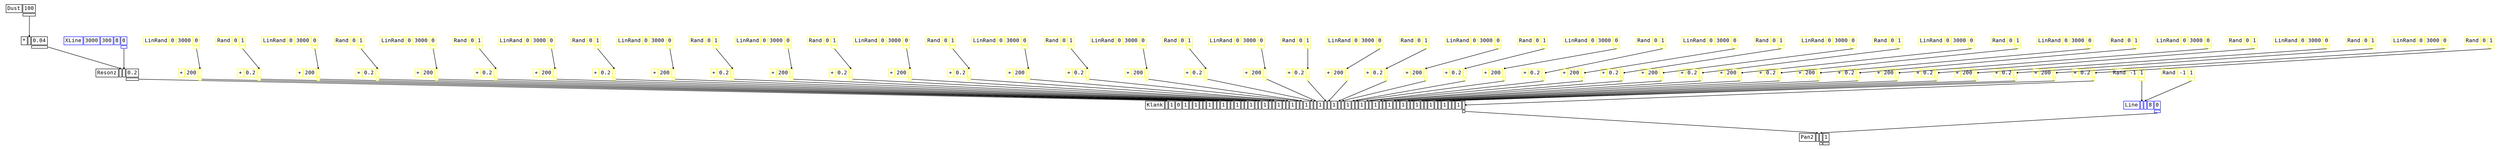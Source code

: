 digraph Anonymous {
graph [splines=false];
node [fontsize=12,fontname="Courier"];
edge [arrowhead=box,arrowsize=0.25];
u_1[shape="plaintext",color="black",label=<<TABLE BORDER="0" CELLBORDER="1"><TR><TD>Dust</TD><TD ID="u_1:K_0">100</TD></TR><TR><TD BORDER="0"></TD><TD PORT="o_0" ID="u_1:o_0"></TD></TR></TABLE>>];
u_3[shape="plaintext",color="black",label=<<TABLE BORDER="0" CELLBORDER="1"><TR><TD>*</TD><TD PORT="i_0" ID="u_3:i_0"></TD><TD ID="u_3:K_1">0.04</TD></TR><TR><TD BORDER="0"></TD><TD BORDER="0"></TD><TD PORT="o_0" ID="u_3:o_0"></TD></TR></TABLE>>];
u_8[shape="plaintext",color="blue",label=<<TABLE BORDER="0" CELLBORDER="1"><TR><TD>XLine</TD><TD ID="u_8:K_0">3000</TD><TD ID="u_8:K_1">300</TD><TD ID="u_8:K_2">8</TD><TD ID="u_8:K_3">0</TD></TR><TR><TD BORDER="0"></TD><TD BORDER="0"></TD><TD BORDER="0"></TD><TD BORDER="0"></TD><TD PORT="o_0" ID="u_8:o_0"></TD></TR></TABLE>>];
u_10[shape="plaintext",color="black",label=<<TABLE BORDER="0" CELLBORDER="1"><TR><TD>Resonz</TD><TD PORT="i_0" ID="u_10:i_0"></TD><TD PORT="i_1" ID="u_10:i_1"></TD><TD ID="u_10:K_2">0.2</TD></TR><TR><TD BORDER="0"></TD><TD BORDER="0"></TD><TD BORDER="0"></TD><TD PORT="o_0" ID="u_10:o_0"></TD></TR></TABLE>>];
u_13[shape="plaintext",color="yellow",label=<<TABLE BORDER="0" CELLBORDER="1"><TR><TD>LinRand</TD><TD ID="u_13:K_0">0</TD><TD ID="u_13:K_1">3000</TD><TD ID="u_13:K_2">0</TD></TR><TR><TD BORDER="0"></TD><TD BORDER="0"></TD><TD BORDER="0"></TD><TD PORT="o_0" ID="u_13:o_0"></TD></TR></TABLE>>];
u_14[shape="plaintext",color="yellow",label=<<TABLE BORDER="0" CELLBORDER="1"><TR><TD>+</TD><TD ID="u_14:K_0">200</TD><TD PORT="i_1" ID="u_14:i_1"></TD></TR><TR><TD BORDER="0"></TD><TD BORDER="0"></TD><TD PORT="o_0" ID="u_14:o_0"></TD></TR></TABLE>>];
u_15[shape="plaintext",color="yellow",label=<<TABLE BORDER="0" CELLBORDER="1"><TR><TD>Rand</TD><TD ID="u_15:K_0">0</TD><TD ID="u_15:K_1">1</TD></TR><TR><TD BORDER="0"></TD><TD BORDER="0"></TD><TD PORT="o_0" ID="u_15:o_0"></TD></TR></TABLE>>];
u_16[shape="plaintext",color="yellow",label=<<TABLE BORDER="0" CELLBORDER="1"><TR><TD>+</TD><TD ID="u_16:K_0">0.2</TD><TD PORT="i_1" ID="u_16:i_1"></TD></TR><TR><TD BORDER="0"></TD><TD BORDER="0"></TD><TD PORT="o_0" ID="u_16:o_0"></TD></TR></TABLE>>];
u_17[shape="plaintext",color="yellow",label=<<TABLE BORDER="0" CELLBORDER="1"><TR><TD>LinRand</TD><TD ID="u_17:K_0">0</TD><TD ID="u_17:K_1">3000</TD><TD ID="u_17:K_2">0</TD></TR><TR><TD BORDER="0"></TD><TD BORDER="0"></TD><TD BORDER="0"></TD><TD PORT="o_0" ID="u_17:o_0"></TD></TR></TABLE>>];
u_18[shape="plaintext",color="yellow",label=<<TABLE BORDER="0" CELLBORDER="1"><TR><TD>+</TD><TD ID="u_18:K_0">200</TD><TD PORT="i_1" ID="u_18:i_1"></TD></TR><TR><TD BORDER="0"></TD><TD BORDER="0"></TD><TD PORT="o_0" ID="u_18:o_0"></TD></TR></TABLE>>];
u_19[shape="plaintext",color="yellow",label=<<TABLE BORDER="0" CELLBORDER="1"><TR><TD>Rand</TD><TD ID="u_19:K_0">0</TD><TD ID="u_19:K_1">1</TD></TR><TR><TD BORDER="0"></TD><TD BORDER="0"></TD><TD PORT="o_0" ID="u_19:o_0"></TD></TR></TABLE>>];
u_20[shape="plaintext",color="yellow",label=<<TABLE BORDER="0" CELLBORDER="1"><TR><TD>+</TD><TD ID="u_20:K_0">0.2</TD><TD PORT="i_1" ID="u_20:i_1"></TD></TR><TR><TD BORDER="0"></TD><TD BORDER="0"></TD><TD PORT="o_0" ID="u_20:o_0"></TD></TR></TABLE>>];
u_21[shape="plaintext",color="yellow",label=<<TABLE BORDER="0" CELLBORDER="1"><TR><TD>LinRand</TD><TD ID="u_21:K_0">0</TD><TD ID="u_21:K_1">3000</TD><TD ID="u_21:K_2">0</TD></TR><TR><TD BORDER="0"></TD><TD BORDER="0"></TD><TD BORDER="0"></TD><TD PORT="o_0" ID="u_21:o_0"></TD></TR></TABLE>>];
u_22[shape="plaintext",color="yellow",label=<<TABLE BORDER="0" CELLBORDER="1"><TR><TD>+</TD><TD ID="u_22:K_0">200</TD><TD PORT="i_1" ID="u_22:i_1"></TD></TR><TR><TD BORDER="0"></TD><TD BORDER="0"></TD><TD PORT="o_0" ID="u_22:o_0"></TD></TR></TABLE>>];
u_23[shape="plaintext",color="yellow",label=<<TABLE BORDER="0" CELLBORDER="1"><TR><TD>Rand</TD><TD ID="u_23:K_0">0</TD><TD ID="u_23:K_1">1</TD></TR><TR><TD BORDER="0"></TD><TD BORDER="0"></TD><TD PORT="o_0" ID="u_23:o_0"></TD></TR></TABLE>>];
u_24[shape="plaintext",color="yellow",label=<<TABLE BORDER="0" CELLBORDER="1"><TR><TD>+</TD><TD ID="u_24:K_0">0.2</TD><TD PORT="i_1" ID="u_24:i_1"></TD></TR><TR><TD BORDER="0"></TD><TD BORDER="0"></TD><TD PORT="o_0" ID="u_24:o_0"></TD></TR></TABLE>>];
u_25[shape="plaintext",color="yellow",label=<<TABLE BORDER="0" CELLBORDER="1"><TR><TD>LinRand</TD><TD ID="u_25:K_0">0</TD><TD ID="u_25:K_1">3000</TD><TD ID="u_25:K_2">0</TD></TR><TR><TD BORDER="0"></TD><TD BORDER="0"></TD><TD BORDER="0"></TD><TD PORT="o_0" ID="u_25:o_0"></TD></TR></TABLE>>];
u_26[shape="plaintext",color="yellow",label=<<TABLE BORDER="0" CELLBORDER="1"><TR><TD>+</TD><TD ID="u_26:K_0">200</TD><TD PORT="i_1" ID="u_26:i_1"></TD></TR><TR><TD BORDER="0"></TD><TD BORDER="0"></TD><TD PORT="o_0" ID="u_26:o_0"></TD></TR></TABLE>>];
u_27[shape="plaintext",color="yellow",label=<<TABLE BORDER="0" CELLBORDER="1"><TR><TD>Rand</TD><TD ID="u_27:K_0">0</TD><TD ID="u_27:K_1">1</TD></TR><TR><TD BORDER="0"></TD><TD BORDER="0"></TD><TD PORT="o_0" ID="u_27:o_0"></TD></TR></TABLE>>];
u_28[shape="plaintext",color="yellow",label=<<TABLE BORDER="0" CELLBORDER="1"><TR><TD>+</TD><TD ID="u_28:K_0">0.2</TD><TD PORT="i_1" ID="u_28:i_1"></TD></TR><TR><TD BORDER="0"></TD><TD BORDER="0"></TD><TD PORT="o_0" ID="u_28:o_0"></TD></TR></TABLE>>];
u_29[shape="plaintext",color="yellow",label=<<TABLE BORDER="0" CELLBORDER="1"><TR><TD>LinRand</TD><TD ID="u_29:K_0">0</TD><TD ID="u_29:K_1">3000</TD><TD ID="u_29:K_2">0</TD></TR><TR><TD BORDER="0"></TD><TD BORDER="0"></TD><TD BORDER="0"></TD><TD PORT="o_0" ID="u_29:o_0"></TD></TR></TABLE>>];
u_30[shape="plaintext",color="yellow",label=<<TABLE BORDER="0" CELLBORDER="1"><TR><TD>+</TD><TD ID="u_30:K_0">200</TD><TD PORT="i_1" ID="u_30:i_1"></TD></TR><TR><TD BORDER="0"></TD><TD BORDER="0"></TD><TD PORT="o_0" ID="u_30:o_0"></TD></TR></TABLE>>];
u_31[shape="plaintext",color="yellow",label=<<TABLE BORDER="0" CELLBORDER="1"><TR><TD>Rand</TD><TD ID="u_31:K_0">0</TD><TD ID="u_31:K_1">1</TD></TR><TR><TD BORDER="0"></TD><TD BORDER="0"></TD><TD PORT="o_0" ID="u_31:o_0"></TD></TR></TABLE>>];
u_32[shape="plaintext",color="yellow",label=<<TABLE BORDER="0" CELLBORDER="1"><TR><TD>+</TD><TD ID="u_32:K_0">0.2</TD><TD PORT="i_1" ID="u_32:i_1"></TD></TR><TR><TD BORDER="0"></TD><TD BORDER="0"></TD><TD PORT="o_0" ID="u_32:o_0"></TD></TR></TABLE>>];
u_33[shape="plaintext",color="yellow",label=<<TABLE BORDER="0" CELLBORDER="1"><TR><TD>LinRand</TD><TD ID="u_33:K_0">0</TD><TD ID="u_33:K_1">3000</TD><TD ID="u_33:K_2">0</TD></TR><TR><TD BORDER="0"></TD><TD BORDER="0"></TD><TD BORDER="0"></TD><TD PORT="o_0" ID="u_33:o_0"></TD></TR></TABLE>>];
u_34[shape="plaintext",color="yellow",label=<<TABLE BORDER="0" CELLBORDER="1"><TR><TD>+</TD><TD ID="u_34:K_0">200</TD><TD PORT="i_1" ID="u_34:i_1"></TD></TR><TR><TD BORDER="0"></TD><TD BORDER="0"></TD><TD PORT="o_0" ID="u_34:o_0"></TD></TR></TABLE>>];
u_35[shape="plaintext",color="yellow",label=<<TABLE BORDER="0" CELLBORDER="1"><TR><TD>Rand</TD><TD ID="u_35:K_0">0</TD><TD ID="u_35:K_1">1</TD></TR><TR><TD BORDER="0"></TD><TD BORDER="0"></TD><TD PORT="o_0" ID="u_35:o_0"></TD></TR></TABLE>>];
u_36[shape="plaintext",color="yellow",label=<<TABLE BORDER="0" CELLBORDER="1"><TR><TD>+</TD><TD ID="u_36:K_0">0.2</TD><TD PORT="i_1" ID="u_36:i_1"></TD></TR><TR><TD BORDER="0"></TD><TD BORDER="0"></TD><TD PORT="o_0" ID="u_36:o_0"></TD></TR></TABLE>>];
u_37[shape="plaintext",color="yellow",label=<<TABLE BORDER="0" CELLBORDER="1"><TR><TD>LinRand</TD><TD ID="u_37:K_0">0</TD><TD ID="u_37:K_1">3000</TD><TD ID="u_37:K_2">0</TD></TR><TR><TD BORDER="0"></TD><TD BORDER="0"></TD><TD BORDER="0"></TD><TD PORT="o_0" ID="u_37:o_0"></TD></TR></TABLE>>];
u_38[shape="plaintext",color="yellow",label=<<TABLE BORDER="0" CELLBORDER="1"><TR><TD>+</TD><TD ID="u_38:K_0">200</TD><TD PORT="i_1" ID="u_38:i_1"></TD></TR><TR><TD BORDER="0"></TD><TD BORDER="0"></TD><TD PORT="o_0" ID="u_38:o_0"></TD></TR></TABLE>>];
u_39[shape="plaintext",color="yellow",label=<<TABLE BORDER="0" CELLBORDER="1"><TR><TD>Rand</TD><TD ID="u_39:K_0">0</TD><TD ID="u_39:K_1">1</TD></TR><TR><TD BORDER="0"></TD><TD BORDER="0"></TD><TD PORT="o_0" ID="u_39:o_0"></TD></TR></TABLE>>];
u_40[shape="plaintext",color="yellow",label=<<TABLE BORDER="0" CELLBORDER="1"><TR><TD>+</TD><TD ID="u_40:K_0">0.2</TD><TD PORT="i_1" ID="u_40:i_1"></TD></TR><TR><TD BORDER="0"></TD><TD BORDER="0"></TD><TD PORT="o_0" ID="u_40:o_0"></TD></TR></TABLE>>];
u_41[shape="plaintext",color="yellow",label=<<TABLE BORDER="0" CELLBORDER="1"><TR><TD>LinRand</TD><TD ID="u_41:K_0">0</TD><TD ID="u_41:K_1">3000</TD><TD ID="u_41:K_2">0</TD></TR><TR><TD BORDER="0"></TD><TD BORDER="0"></TD><TD BORDER="0"></TD><TD PORT="o_0" ID="u_41:o_0"></TD></TR></TABLE>>];
u_42[shape="plaintext",color="yellow",label=<<TABLE BORDER="0" CELLBORDER="1"><TR><TD>+</TD><TD ID="u_42:K_0">200</TD><TD PORT="i_1" ID="u_42:i_1"></TD></TR><TR><TD BORDER="0"></TD><TD BORDER="0"></TD><TD PORT="o_0" ID="u_42:o_0"></TD></TR></TABLE>>];
u_43[shape="plaintext",color="yellow",label=<<TABLE BORDER="0" CELLBORDER="1"><TR><TD>Rand</TD><TD ID="u_43:K_0">0</TD><TD ID="u_43:K_1">1</TD></TR><TR><TD BORDER="0"></TD><TD BORDER="0"></TD><TD PORT="o_0" ID="u_43:o_0"></TD></TR></TABLE>>];
u_44[shape="plaintext",color="yellow",label=<<TABLE BORDER="0" CELLBORDER="1"><TR><TD>+</TD><TD ID="u_44:K_0">0.2</TD><TD PORT="i_1" ID="u_44:i_1"></TD></TR><TR><TD BORDER="0"></TD><TD BORDER="0"></TD><TD PORT="o_0" ID="u_44:o_0"></TD></TR></TABLE>>];
u_45[shape="plaintext",color="yellow",label=<<TABLE BORDER="0" CELLBORDER="1"><TR><TD>LinRand</TD><TD ID="u_45:K_0">0</TD><TD ID="u_45:K_1">3000</TD><TD ID="u_45:K_2">0</TD></TR><TR><TD BORDER="0"></TD><TD BORDER="0"></TD><TD BORDER="0"></TD><TD PORT="o_0" ID="u_45:o_0"></TD></TR></TABLE>>];
u_46[shape="plaintext",color="yellow",label=<<TABLE BORDER="0" CELLBORDER="1"><TR><TD>+</TD><TD ID="u_46:K_0">200</TD><TD PORT="i_1" ID="u_46:i_1"></TD></TR><TR><TD BORDER="0"></TD><TD BORDER="0"></TD><TD PORT="o_0" ID="u_46:o_0"></TD></TR></TABLE>>];
u_47[shape="plaintext",color="yellow",label=<<TABLE BORDER="0" CELLBORDER="1"><TR><TD>Rand</TD><TD ID="u_47:K_0">0</TD><TD ID="u_47:K_1">1</TD></TR><TR><TD BORDER="0"></TD><TD BORDER="0"></TD><TD PORT="o_0" ID="u_47:o_0"></TD></TR></TABLE>>];
u_48[shape="plaintext",color="yellow",label=<<TABLE BORDER="0" CELLBORDER="1"><TR><TD>+</TD><TD ID="u_48:K_0">0.2</TD><TD PORT="i_1" ID="u_48:i_1"></TD></TR><TR><TD BORDER="0"></TD><TD BORDER="0"></TD><TD PORT="o_0" ID="u_48:o_0"></TD></TR></TABLE>>];
u_49[shape="plaintext",color="yellow",label=<<TABLE BORDER="0" CELLBORDER="1"><TR><TD>LinRand</TD><TD ID="u_49:K_0">0</TD><TD ID="u_49:K_1">3000</TD><TD ID="u_49:K_2">0</TD></TR><TR><TD BORDER="0"></TD><TD BORDER="0"></TD><TD BORDER="0"></TD><TD PORT="o_0" ID="u_49:o_0"></TD></TR></TABLE>>];
u_50[shape="plaintext",color="yellow",label=<<TABLE BORDER="0" CELLBORDER="1"><TR><TD>+</TD><TD ID="u_50:K_0">200</TD><TD PORT="i_1" ID="u_50:i_1"></TD></TR><TR><TD BORDER="0"></TD><TD BORDER="0"></TD><TD PORT="o_0" ID="u_50:o_0"></TD></TR></TABLE>>];
u_51[shape="plaintext",color="yellow",label=<<TABLE BORDER="0" CELLBORDER="1"><TR><TD>Rand</TD><TD ID="u_51:K_0">0</TD><TD ID="u_51:K_1">1</TD></TR><TR><TD BORDER="0"></TD><TD BORDER="0"></TD><TD PORT="o_0" ID="u_51:o_0"></TD></TR></TABLE>>];
u_52[shape="plaintext",color="yellow",label=<<TABLE BORDER="0" CELLBORDER="1"><TR><TD>+</TD><TD ID="u_52:K_0">0.2</TD><TD PORT="i_1" ID="u_52:i_1"></TD></TR><TR><TD BORDER="0"></TD><TD BORDER="0"></TD><TD PORT="o_0" ID="u_52:o_0"></TD></TR></TABLE>>];
u_53[shape="plaintext",color="yellow",label=<<TABLE BORDER="0" CELLBORDER="1"><TR><TD>LinRand</TD><TD ID="u_53:K_0">0</TD><TD ID="u_53:K_1">3000</TD><TD ID="u_53:K_2">0</TD></TR><TR><TD BORDER="0"></TD><TD BORDER="0"></TD><TD BORDER="0"></TD><TD PORT="o_0" ID="u_53:o_0"></TD></TR></TABLE>>];
u_54[shape="plaintext",color="yellow",label=<<TABLE BORDER="0" CELLBORDER="1"><TR><TD>+</TD><TD ID="u_54:K_0">200</TD><TD PORT="i_1" ID="u_54:i_1"></TD></TR><TR><TD BORDER="0"></TD><TD BORDER="0"></TD><TD PORT="o_0" ID="u_54:o_0"></TD></TR></TABLE>>];
u_55[shape="plaintext",color="yellow",label=<<TABLE BORDER="0" CELLBORDER="1"><TR><TD>Rand</TD><TD ID="u_55:K_0">0</TD><TD ID="u_55:K_1">1</TD></TR><TR><TD BORDER="0"></TD><TD BORDER="0"></TD><TD PORT="o_0" ID="u_55:o_0"></TD></TR></TABLE>>];
u_56[shape="plaintext",color="yellow",label=<<TABLE BORDER="0" CELLBORDER="1"><TR><TD>+</TD><TD ID="u_56:K_0">0.2</TD><TD PORT="i_1" ID="u_56:i_1"></TD></TR><TR><TD BORDER="0"></TD><TD BORDER="0"></TD><TD PORT="o_0" ID="u_56:o_0"></TD></TR></TABLE>>];
u_57[shape="plaintext",color="yellow",label=<<TABLE BORDER="0" CELLBORDER="1"><TR><TD>LinRand</TD><TD ID="u_57:K_0">0</TD><TD ID="u_57:K_1">3000</TD><TD ID="u_57:K_2">0</TD></TR><TR><TD BORDER="0"></TD><TD BORDER="0"></TD><TD BORDER="0"></TD><TD PORT="o_0" ID="u_57:o_0"></TD></TR></TABLE>>];
u_58[shape="plaintext",color="yellow",label=<<TABLE BORDER="0" CELLBORDER="1"><TR><TD>+</TD><TD ID="u_58:K_0">200</TD><TD PORT="i_1" ID="u_58:i_1"></TD></TR><TR><TD BORDER="0"></TD><TD BORDER="0"></TD><TD PORT="o_0" ID="u_58:o_0"></TD></TR></TABLE>>];
u_59[shape="plaintext",color="yellow",label=<<TABLE BORDER="0" CELLBORDER="1"><TR><TD>Rand</TD><TD ID="u_59:K_0">0</TD><TD ID="u_59:K_1">1</TD></TR><TR><TD BORDER="0"></TD><TD BORDER="0"></TD><TD PORT="o_0" ID="u_59:o_0"></TD></TR></TABLE>>];
u_60[shape="plaintext",color="yellow",label=<<TABLE BORDER="0" CELLBORDER="1"><TR><TD>+</TD><TD ID="u_60:K_0">0.2</TD><TD PORT="i_1" ID="u_60:i_1"></TD></TR><TR><TD BORDER="0"></TD><TD BORDER="0"></TD><TD PORT="o_0" ID="u_60:o_0"></TD></TR></TABLE>>];
u_61[shape="plaintext",color="yellow",label=<<TABLE BORDER="0" CELLBORDER="1"><TR><TD>LinRand</TD><TD ID="u_61:K_0">0</TD><TD ID="u_61:K_1">3000</TD><TD ID="u_61:K_2">0</TD></TR><TR><TD BORDER="0"></TD><TD BORDER="0"></TD><TD BORDER="0"></TD><TD PORT="o_0" ID="u_61:o_0"></TD></TR></TABLE>>];
u_62[shape="plaintext",color="yellow",label=<<TABLE BORDER="0" CELLBORDER="1"><TR><TD>+</TD><TD ID="u_62:K_0">200</TD><TD PORT="i_1" ID="u_62:i_1"></TD></TR><TR><TD BORDER="0"></TD><TD BORDER="0"></TD><TD PORT="o_0" ID="u_62:o_0"></TD></TR></TABLE>>];
u_63[shape="plaintext",color="yellow",label=<<TABLE BORDER="0" CELLBORDER="1"><TR><TD>Rand</TD><TD ID="u_63:K_0">0</TD><TD ID="u_63:K_1">1</TD></TR><TR><TD BORDER="0"></TD><TD BORDER="0"></TD><TD PORT="o_0" ID="u_63:o_0"></TD></TR></TABLE>>];
u_64[shape="plaintext",color="yellow",label=<<TABLE BORDER="0" CELLBORDER="1"><TR><TD>+</TD><TD ID="u_64:K_0">0.2</TD><TD PORT="i_1" ID="u_64:i_1"></TD></TR><TR><TD BORDER="0"></TD><TD BORDER="0"></TD><TD PORT="o_0" ID="u_64:o_0"></TD></TR></TABLE>>];
u_65[shape="plaintext",color="yellow",label=<<TABLE BORDER="0" CELLBORDER="1"><TR><TD>LinRand</TD><TD ID="u_65:K_0">0</TD><TD ID="u_65:K_1">3000</TD><TD ID="u_65:K_2">0</TD></TR><TR><TD BORDER="0"></TD><TD BORDER="0"></TD><TD BORDER="0"></TD><TD PORT="o_0" ID="u_65:o_0"></TD></TR></TABLE>>];
u_66[shape="plaintext",color="yellow",label=<<TABLE BORDER="0" CELLBORDER="1"><TR><TD>+</TD><TD ID="u_66:K_0">200</TD><TD PORT="i_1" ID="u_66:i_1"></TD></TR><TR><TD BORDER="0"></TD><TD BORDER="0"></TD><TD PORT="o_0" ID="u_66:o_0"></TD></TR></TABLE>>];
u_67[shape="plaintext",color="yellow",label=<<TABLE BORDER="0" CELLBORDER="1"><TR><TD>Rand</TD><TD ID="u_67:K_0">0</TD><TD ID="u_67:K_1">1</TD></TR><TR><TD BORDER="0"></TD><TD BORDER="0"></TD><TD PORT="o_0" ID="u_67:o_0"></TD></TR></TABLE>>];
u_68[shape="plaintext",color="yellow",label=<<TABLE BORDER="0" CELLBORDER="1"><TR><TD>+</TD><TD ID="u_68:K_0">0.2</TD><TD PORT="i_1" ID="u_68:i_1"></TD></TR><TR><TD BORDER="0"></TD><TD BORDER="0"></TD><TD PORT="o_0" ID="u_68:o_0"></TD></TR></TABLE>>];
u_69[shape="plaintext",color="yellow",label=<<TABLE BORDER="0" CELLBORDER="1"><TR><TD>LinRand</TD><TD ID="u_69:K_0">0</TD><TD ID="u_69:K_1">3000</TD><TD ID="u_69:K_2">0</TD></TR><TR><TD BORDER="0"></TD><TD BORDER="0"></TD><TD BORDER="0"></TD><TD PORT="o_0" ID="u_69:o_0"></TD></TR></TABLE>>];
u_70[shape="plaintext",color="yellow",label=<<TABLE BORDER="0" CELLBORDER="1"><TR><TD>+</TD><TD ID="u_70:K_0">200</TD><TD PORT="i_1" ID="u_70:i_1"></TD></TR><TR><TD BORDER="0"></TD><TD BORDER="0"></TD><TD PORT="o_0" ID="u_70:o_0"></TD></TR></TABLE>>];
u_71[shape="plaintext",color="yellow",label=<<TABLE BORDER="0" CELLBORDER="1"><TR><TD>Rand</TD><TD ID="u_71:K_0">0</TD><TD ID="u_71:K_1">1</TD></TR><TR><TD BORDER="0"></TD><TD BORDER="0"></TD><TD PORT="o_0" ID="u_71:o_0"></TD></TR></TABLE>>];
u_72[shape="plaintext",color="yellow",label=<<TABLE BORDER="0" CELLBORDER="1"><TR><TD>+</TD><TD ID="u_72:K_0">0.2</TD><TD PORT="i_1" ID="u_72:i_1"></TD></TR><TR><TD BORDER="0"></TD><TD BORDER="0"></TD><TD PORT="o_0" ID="u_72:o_0"></TD></TR></TABLE>>];
u_73[shape="plaintext",color="yellow",label=<<TABLE BORDER="0" CELLBORDER="1"><TR><TD>LinRand</TD><TD ID="u_73:K_0">0</TD><TD ID="u_73:K_1">3000</TD><TD ID="u_73:K_2">0</TD></TR><TR><TD BORDER="0"></TD><TD BORDER="0"></TD><TD BORDER="0"></TD><TD PORT="o_0" ID="u_73:o_0"></TD></TR></TABLE>>];
u_74[shape="plaintext",color="yellow",label=<<TABLE BORDER="0" CELLBORDER="1"><TR><TD>+</TD><TD ID="u_74:K_0">200</TD><TD PORT="i_1" ID="u_74:i_1"></TD></TR><TR><TD BORDER="0"></TD><TD BORDER="0"></TD><TD PORT="o_0" ID="u_74:o_0"></TD></TR></TABLE>>];
u_75[shape="plaintext",color="yellow",label=<<TABLE BORDER="0" CELLBORDER="1"><TR><TD>Rand</TD><TD ID="u_75:K_0">0</TD><TD ID="u_75:K_1">1</TD></TR><TR><TD BORDER="0"></TD><TD BORDER="0"></TD><TD PORT="o_0" ID="u_75:o_0"></TD></TR></TABLE>>];
u_76[shape="plaintext",color="yellow",label=<<TABLE BORDER="0" CELLBORDER="1"><TR><TD>+</TD><TD ID="u_76:K_0">0.2</TD><TD PORT="i_1" ID="u_76:i_1"></TD></TR><TR><TD BORDER="0"></TD><TD BORDER="0"></TD><TD PORT="o_0" ID="u_76:o_0"></TD></TR></TABLE>>];
u_77[shape="plaintext",color="yellow",label=<<TABLE BORDER="0" CELLBORDER="1"><TR><TD>LinRand</TD><TD ID="u_77:K_0">0</TD><TD ID="u_77:K_1">3000</TD><TD ID="u_77:K_2">0</TD></TR><TR><TD BORDER="0"></TD><TD BORDER="0"></TD><TD BORDER="0"></TD><TD PORT="o_0" ID="u_77:o_0"></TD></TR></TABLE>>];
u_78[shape="plaintext",color="yellow",label=<<TABLE BORDER="0" CELLBORDER="1"><TR><TD>+</TD><TD ID="u_78:K_0">200</TD><TD PORT="i_1" ID="u_78:i_1"></TD></TR><TR><TD BORDER="0"></TD><TD BORDER="0"></TD><TD PORT="o_0" ID="u_78:o_0"></TD></TR></TABLE>>];
u_79[shape="plaintext",color="yellow",label=<<TABLE BORDER="0" CELLBORDER="1"><TR><TD>Rand</TD><TD ID="u_79:K_0">0</TD><TD ID="u_79:K_1">1</TD></TR><TR><TD BORDER="0"></TD><TD BORDER="0"></TD><TD PORT="o_0" ID="u_79:o_0"></TD></TR></TABLE>>];
u_80[shape="plaintext",color="yellow",label=<<TABLE BORDER="0" CELLBORDER="1"><TR><TD>+</TD><TD ID="u_80:K_0">0.2</TD><TD PORT="i_1" ID="u_80:i_1"></TD></TR><TR><TD BORDER="0"></TD><TD BORDER="0"></TD><TD PORT="o_0" ID="u_80:o_0"></TD></TR></TABLE>>];
u_81[shape="plaintext",color="yellow",label=<<TABLE BORDER="0" CELLBORDER="1"><TR><TD>LinRand</TD><TD ID="u_81:K_0">0</TD><TD ID="u_81:K_1">3000</TD><TD ID="u_81:K_2">0</TD></TR><TR><TD BORDER="0"></TD><TD BORDER="0"></TD><TD BORDER="0"></TD><TD PORT="o_0" ID="u_81:o_0"></TD></TR></TABLE>>];
u_82[shape="plaintext",color="yellow",label=<<TABLE BORDER="0" CELLBORDER="1"><TR><TD>+</TD><TD ID="u_82:K_0">200</TD><TD PORT="i_1" ID="u_82:i_1"></TD></TR><TR><TD BORDER="0"></TD><TD BORDER="0"></TD><TD PORT="o_0" ID="u_82:o_0"></TD></TR></TABLE>>];
u_83[shape="plaintext",color="yellow",label=<<TABLE BORDER="0" CELLBORDER="1"><TR><TD>Rand</TD><TD ID="u_83:K_0">0</TD><TD ID="u_83:K_1">1</TD></TR><TR><TD BORDER="0"></TD><TD BORDER="0"></TD><TD PORT="o_0" ID="u_83:o_0"></TD></TR></TABLE>>];
u_84[shape="plaintext",color="yellow",label=<<TABLE BORDER="0" CELLBORDER="1"><TR><TD>+</TD><TD ID="u_84:K_0">0.2</TD><TD PORT="i_1" ID="u_84:i_1"></TD></TR><TR><TD BORDER="0"></TD><TD BORDER="0"></TD><TD PORT="o_0" ID="u_84:o_0"></TD></TR></TABLE>>];
u_85[shape="plaintext",color="yellow",label=<<TABLE BORDER="0" CELLBORDER="1"><TR><TD>LinRand</TD><TD ID="u_85:K_0">0</TD><TD ID="u_85:K_1">3000</TD><TD ID="u_85:K_2">0</TD></TR><TR><TD BORDER="0"></TD><TD BORDER="0"></TD><TD BORDER="0"></TD><TD PORT="o_0" ID="u_85:o_0"></TD></TR></TABLE>>];
u_86[shape="plaintext",color="yellow",label=<<TABLE BORDER="0" CELLBORDER="1"><TR><TD>+</TD><TD ID="u_86:K_0">200</TD><TD PORT="i_1" ID="u_86:i_1"></TD></TR><TR><TD BORDER="0"></TD><TD BORDER="0"></TD><TD PORT="o_0" ID="u_86:o_0"></TD></TR></TABLE>>];
u_87[shape="plaintext",color="yellow",label=<<TABLE BORDER="0" CELLBORDER="1"><TR><TD>Rand</TD><TD ID="u_87:K_0">0</TD><TD ID="u_87:K_1">1</TD></TR><TR><TD BORDER="0"></TD><TD BORDER="0"></TD><TD PORT="o_0" ID="u_87:o_0"></TD></TR></TABLE>>];
u_88[shape="plaintext",color="yellow",label=<<TABLE BORDER="0" CELLBORDER="1"><TR><TD>+</TD><TD ID="u_88:K_0">0.2</TD><TD PORT="i_1" ID="u_88:i_1"></TD></TR><TR><TD BORDER="0"></TD><TD BORDER="0"></TD><TD PORT="o_0" ID="u_88:o_0"></TD></TR></TABLE>>];
u_89[shape="plaintext",color="yellow",label=<<TABLE BORDER="0" CELLBORDER="1"><TR><TD>LinRand</TD><TD ID="u_89:K_0">0</TD><TD ID="u_89:K_1">3000</TD><TD ID="u_89:K_2">0</TD></TR><TR><TD BORDER="0"></TD><TD BORDER="0"></TD><TD BORDER="0"></TD><TD PORT="o_0" ID="u_89:o_0"></TD></TR></TABLE>>];
u_90[shape="plaintext",color="yellow",label=<<TABLE BORDER="0" CELLBORDER="1"><TR><TD>+</TD><TD ID="u_90:K_0">200</TD><TD PORT="i_1" ID="u_90:i_1"></TD></TR><TR><TD BORDER="0"></TD><TD BORDER="0"></TD><TD PORT="o_0" ID="u_90:o_0"></TD></TR></TABLE>>];
u_91[shape="plaintext",color="yellow",label=<<TABLE BORDER="0" CELLBORDER="1"><TR><TD>Rand</TD><TD ID="u_91:K_0">0</TD><TD ID="u_91:K_1">1</TD></TR><TR><TD BORDER="0"></TD><TD BORDER="0"></TD><TD PORT="o_0" ID="u_91:o_0"></TD></TR></TABLE>>];
u_92[shape="plaintext",color="yellow",label=<<TABLE BORDER="0" CELLBORDER="1"><TR><TD>+</TD><TD ID="u_92:K_0">0.2</TD><TD PORT="i_1" ID="u_92:i_1"></TD></TR><TR><TD BORDER="0"></TD><TD BORDER="0"></TD><TD PORT="o_0" ID="u_92:o_0"></TD></TR></TABLE>>];
u_93[shape="plaintext",color="black",label=<<TABLE BORDER="0" CELLBORDER="1"><TR><TD>Klank</TD><TD PORT="i_0" ID="u_93:i_0"></TD><TD ID="u_93:K_1">1</TD><TD ID="u_93:K_2">0</TD><TD ID="u_93:K_3">1</TD><TD PORT="i_4" ID="u_93:i_4"></TD><TD ID="u_93:K_5">1</TD><TD PORT="i_6" ID="u_93:i_6"></TD><TD PORT="i_7" ID="u_93:i_7"></TD><TD ID="u_93:K_8">1</TD><TD PORT="i_9" ID="u_93:i_9"></TD><TD PORT="i_10" ID="u_93:i_10"></TD><TD ID="u_93:K_11">1</TD><TD PORT="i_12" ID="u_93:i_12"></TD><TD PORT="i_13" ID="u_93:i_13"></TD><TD ID="u_93:K_14">1</TD><TD PORT="i_15" ID="u_93:i_15"></TD><TD PORT="i_16" ID="u_93:i_16"></TD><TD ID="u_93:K_17">1</TD><TD PORT="i_18" ID="u_93:i_18"></TD><TD PORT="i_19" ID="u_93:i_19"></TD><TD ID="u_93:K_20">1</TD><TD PORT="i_21" ID="u_93:i_21"></TD><TD PORT="i_22" ID="u_93:i_22"></TD><TD ID="u_93:K_23">1</TD><TD PORT="i_24" ID="u_93:i_24"></TD><TD PORT="i_25" ID="u_93:i_25"></TD><TD ID="u_93:K_26">1</TD><TD PORT="i_27" ID="u_93:i_27"></TD><TD PORT="i_28" ID="u_93:i_28"></TD><TD ID="u_93:K_29">1</TD><TD PORT="i_30" ID="u_93:i_30"></TD><TD PORT="i_31" ID="u_93:i_31"></TD><TD ID="u_93:K_32">1</TD><TD PORT="i_33" ID="u_93:i_33"></TD><TD PORT="i_34" ID="u_93:i_34"></TD><TD ID="u_93:K_35">1</TD><TD PORT="i_36" ID="u_93:i_36"></TD><TD PORT="i_37" ID="u_93:i_37"></TD><TD ID="u_93:K_38">1</TD><TD PORT="i_39" ID="u_93:i_39"></TD><TD PORT="i_40" ID="u_93:i_40"></TD><TD ID="u_93:K_41">1</TD><TD PORT="i_42" ID="u_93:i_42"></TD><TD PORT="i_43" ID="u_93:i_43"></TD><TD ID="u_93:K_44">1</TD><TD PORT="i_45" ID="u_93:i_45"></TD><TD PORT="i_46" ID="u_93:i_46"></TD><TD ID="u_93:K_47">1</TD><TD PORT="i_48" ID="u_93:i_48"></TD><TD PORT="i_49" ID="u_93:i_49"></TD><TD ID="u_93:K_50">1</TD><TD PORT="i_51" ID="u_93:i_51"></TD><TD PORT="i_52" ID="u_93:i_52"></TD><TD ID="u_93:K_53">1</TD><TD PORT="i_54" ID="u_93:i_54"></TD><TD PORT="i_55" ID="u_93:i_55"></TD><TD ID="u_93:K_56">1</TD><TD PORT="i_57" ID="u_93:i_57"></TD><TD PORT="i_58" ID="u_93:i_58"></TD><TD ID="u_93:K_59">1</TD><TD PORT="i_60" ID="u_93:i_60"></TD><TD PORT="i_61" ID="u_93:i_61"></TD><TD ID="u_93:K_62">1</TD><TD PORT="i_63" ID="u_93:i_63"></TD></TR><TR><TD BORDER="0"></TD><TD BORDER="0"></TD><TD BORDER="0"></TD><TD BORDER="0"></TD><TD BORDER="0"></TD><TD BORDER="0"></TD><TD BORDER="0"></TD><TD BORDER="0"></TD><TD BORDER="0"></TD><TD BORDER="0"></TD><TD BORDER="0"></TD><TD BORDER="0"></TD><TD BORDER="0"></TD><TD BORDER="0"></TD><TD BORDER="0"></TD><TD BORDER="0"></TD><TD BORDER="0"></TD><TD BORDER="0"></TD><TD BORDER="0"></TD><TD BORDER="0"></TD><TD BORDER="0"></TD><TD BORDER="0"></TD><TD BORDER="0"></TD><TD BORDER="0"></TD><TD BORDER="0"></TD><TD BORDER="0"></TD><TD BORDER="0"></TD><TD BORDER="0"></TD><TD BORDER="0"></TD><TD BORDER="0"></TD><TD BORDER="0"></TD><TD BORDER="0"></TD><TD BORDER="0"></TD><TD BORDER="0"></TD><TD BORDER="0"></TD><TD BORDER="0"></TD><TD BORDER="0"></TD><TD BORDER="0"></TD><TD BORDER="0"></TD><TD BORDER="0"></TD><TD BORDER="0"></TD><TD BORDER="0"></TD><TD BORDER="0"></TD><TD BORDER="0"></TD><TD BORDER="0"></TD><TD BORDER="0"></TD><TD BORDER="0"></TD><TD BORDER="0"></TD><TD BORDER="0"></TD><TD BORDER="0"></TD><TD BORDER="0"></TD><TD BORDER="0"></TD><TD BORDER="0"></TD><TD BORDER="0"></TD><TD BORDER="0"></TD><TD BORDER="0"></TD><TD BORDER="0"></TD><TD BORDER="0"></TD><TD BORDER="0"></TD><TD BORDER="0"></TD><TD BORDER="0"></TD><TD BORDER="0"></TD><TD BORDER="0"></TD><TD BORDER="0"></TD><TD PORT="o_0" ID="u_93:o_0"></TD></TR></TABLE>>];
u_95[shape="plaintext",color="yellow",label=<<TABLE BORDER="0" CELLBORDER="1"><TR><TD>Rand</TD><TD ID="u_95:K_0">-1</TD><TD ID="u_95:K_1">1</TD></TR><TR><TD BORDER="0"></TD><TD BORDER="0"></TD><TD PORT="o_0" ID="u_95:o_0"></TD></TR></TABLE>>];
u_96[shape="plaintext",color="yellow",label=<<TABLE BORDER="0" CELLBORDER="1"><TR><TD>Rand</TD><TD ID="u_96:K_0">-1</TD><TD ID="u_96:K_1">1</TD></TR><TR><TD BORDER="0"></TD><TD BORDER="0"></TD><TD PORT="o_0" ID="u_96:o_0"></TD></TR></TABLE>>];
u_97[shape="plaintext",color="blue",label=<<TABLE BORDER="0" CELLBORDER="1"><TR><TD>Line</TD><TD PORT="i_0" ID="u_97:i_0"></TD><TD PORT="i_1" ID="u_97:i_1"></TD><TD ID="u_97:K_2">8</TD><TD ID="u_97:K_3">0</TD></TR><TR><TD BORDER="0"></TD><TD BORDER="0"></TD><TD BORDER="0"></TD><TD BORDER="0"></TD><TD PORT="o_0" ID="u_97:o_0"></TD></TR></TABLE>>];
u_98[shape="plaintext",color="black",label=<<TABLE BORDER="0" CELLBORDER="1"><TR><TD>Pan2</TD><TD PORT="i_0" ID="u_98:i_0"></TD><TD PORT="i_1" ID="u_98:i_1"></TD><TD ID="u_98:K_2">1</TD></TR><TR><TD BORDER="0"></TD><TD BORDER="0"></TD><TD PORT="o_0" ID="u_98:o_0"></TD><TD PORT="o_1" ID="u_98:o_1"></TD></TR></TABLE>>];
u_1:o_0 -> u_3:i_0;
u_3:o_0 -> u_10:i_0;
u_8:o_0 -> u_10:i_1;
u_13:o_0 -> u_14:i_1;
u_15:o_0 -> u_16:i_1;
u_17:o_0 -> u_18:i_1;
u_19:o_0 -> u_20:i_1;
u_21:o_0 -> u_22:i_1;
u_23:o_0 -> u_24:i_1;
u_25:o_0 -> u_26:i_1;
u_27:o_0 -> u_28:i_1;
u_29:o_0 -> u_30:i_1;
u_31:o_0 -> u_32:i_1;
u_33:o_0 -> u_34:i_1;
u_35:o_0 -> u_36:i_1;
u_37:o_0 -> u_38:i_1;
u_39:o_0 -> u_40:i_1;
u_41:o_0 -> u_42:i_1;
u_43:o_0 -> u_44:i_1;
u_45:o_0 -> u_46:i_1;
u_47:o_0 -> u_48:i_1;
u_49:o_0 -> u_50:i_1;
u_51:o_0 -> u_52:i_1;
u_53:o_0 -> u_54:i_1;
u_55:o_0 -> u_56:i_1;
u_57:o_0 -> u_58:i_1;
u_59:o_0 -> u_60:i_1;
u_61:o_0 -> u_62:i_1;
u_63:o_0 -> u_64:i_1;
u_65:o_0 -> u_66:i_1;
u_67:o_0 -> u_68:i_1;
u_69:o_0 -> u_70:i_1;
u_71:o_0 -> u_72:i_1;
u_73:o_0 -> u_74:i_1;
u_75:o_0 -> u_76:i_1;
u_77:o_0 -> u_78:i_1;
u_79:o_0 -> u_80:i_1;
u_81:o_0 -> u_82:i_1;
u_83:o_0 -> u_84:i_1;
u_85:o_0 -> u_86:i_1;
u_87:o_0 -> u_88:i_1;
u_89:o_0 -> u_90:i_1;
u_91:o_0 -> u_92:i_1;
u_10:o_0 -> u_93:i_0;
u_14:o_0 -> u_93:i_4;
u_16:o_0 -> u_93:i_6;
u_18:o_0 -> u_93:i_7;
u_20:o_0 -> u_93:i_9;
u_22:o_0 -> u_93:i_10;
u_24:o_0 -> u_93:i_12;
u_26:o_0 -> u_93:i_13;
u_28:o_0 -> u_93:i_15;
u_30:o_0 -> u_93:i_16;
u_32:o_0 -> u_93:i_18;
u_34:o_0 -> u_93:i_19;
u_36:o_0 -> u_93:i_21;
u_38:o_0 -> u_93:i_22;
u_40:o_0 -> u_93:i_24;
u_42:o_0 -> u_93:i_25;
u_44:o_0 -> u_93:i_27;
u_46:o_0 -> u_93:i_28;
u_48:o_0 -> u_93:i_30;
u_50:o_0 -> u_93:i_31;
u_52:o_0 -> u_93:i_33;
u_54:o_0 -> u_93:i_34;
u_56:o_0 -> u_93:i_36;
u_58:o_0 -> u_93:i_37;
u_60:o_0 -> u_93:i_39;
u_62:o_0 -> u_93:i_40;
u_64:o_0 -> u_93:i_42;
u_66:o_0 -> u_93:i_43;
u_68:o_0 -> u_93:i_45;
u_70:o_0 -> u_93:i_46;
u_72:o_0 -> u_93:i_48;
u_74:o_0 -> u_93:i_49;
u_76:o_0 -> u_93:i_51;
u_78:o_0 -> u_93:i_52;
u_80:o_0 -> u_93:i_54;
u_82:o_0 -> u_93:i_55;
u_84:o_0 -> u_93:i_57;
u_86:o_0 -> u_93:i_58;
u_88:o_0 -> u_93:i_60;
u_90:o_0 -> u_93:i_61;
u_92:o_0 -> u_93:i_63;
u_95:o_0 -> u_97:i_0;
u_96:o_0 -> u_97:i_1;
u_93:o_0 -> u_98:i_0;
u_97:o_0 -> u_98:i_1;
}
